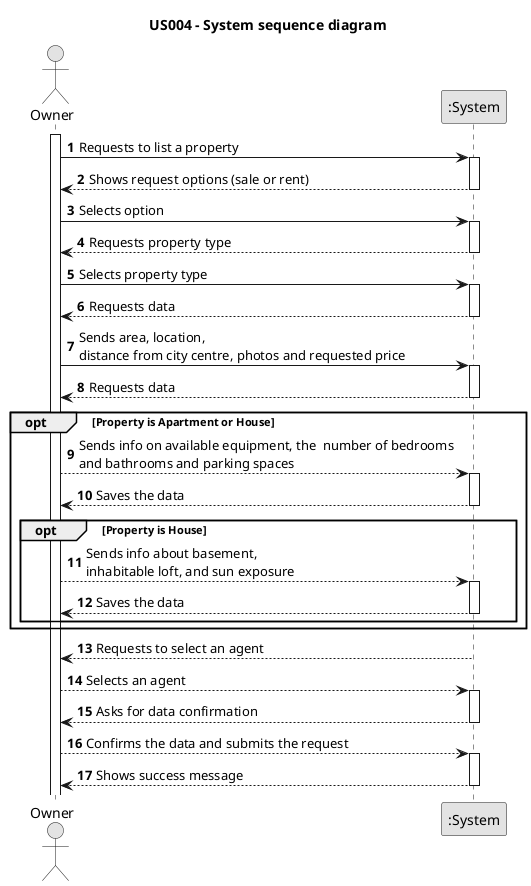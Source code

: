 @startuml
skinparam monochrome true
skinparam packageStyle rectangle
skinparam shadowing false

title US004 - System sequence diagram

autonumber

actor "Owner" as Owner
participant ":System" as System

activate Owner
    Owner -> System: Requests to list a property
    activate System
        Owner <-- System : Shows request options (sale or rent)
    deactivate System
        Owner -> System : Selects option
    activate System
        System --> Owner: Requests property type
    deactivate System
    Owner -> System: Selects property type
    activate System
        System --> Owner: Requests data
    deactivate System
    Owner -> System: Sends area, location, \ndistance from city centre, photos and requested price
    activate System
        System --> Owner: Requests data
    deactivate System
    opt Property is Apartment or House
        Owner --> System: Sends info on available equipment, the  number of bedrooms \nand bathrooms and parking spaces
         activate System
          System --> Owner : Saves the data
         deactivate System
        opt Property is House
            Owner --> System: Sends info about basement, \ninhabitable loft, and sun exposure
           activate System
             System --> Owner : Saves the data
           deactivate System
        end
    end
        activate System
        System --> Owner: Requests to select an agent
        deactivate System

    Owner --> System: Selects an agent
    activate System
        System --> Owner: Asks for data confirmation
    deactivate System
    Owner --> System: Confirms the data and submits the request
    activate System
        System --> Owner: Shows success message
    deactivate System

@enduml